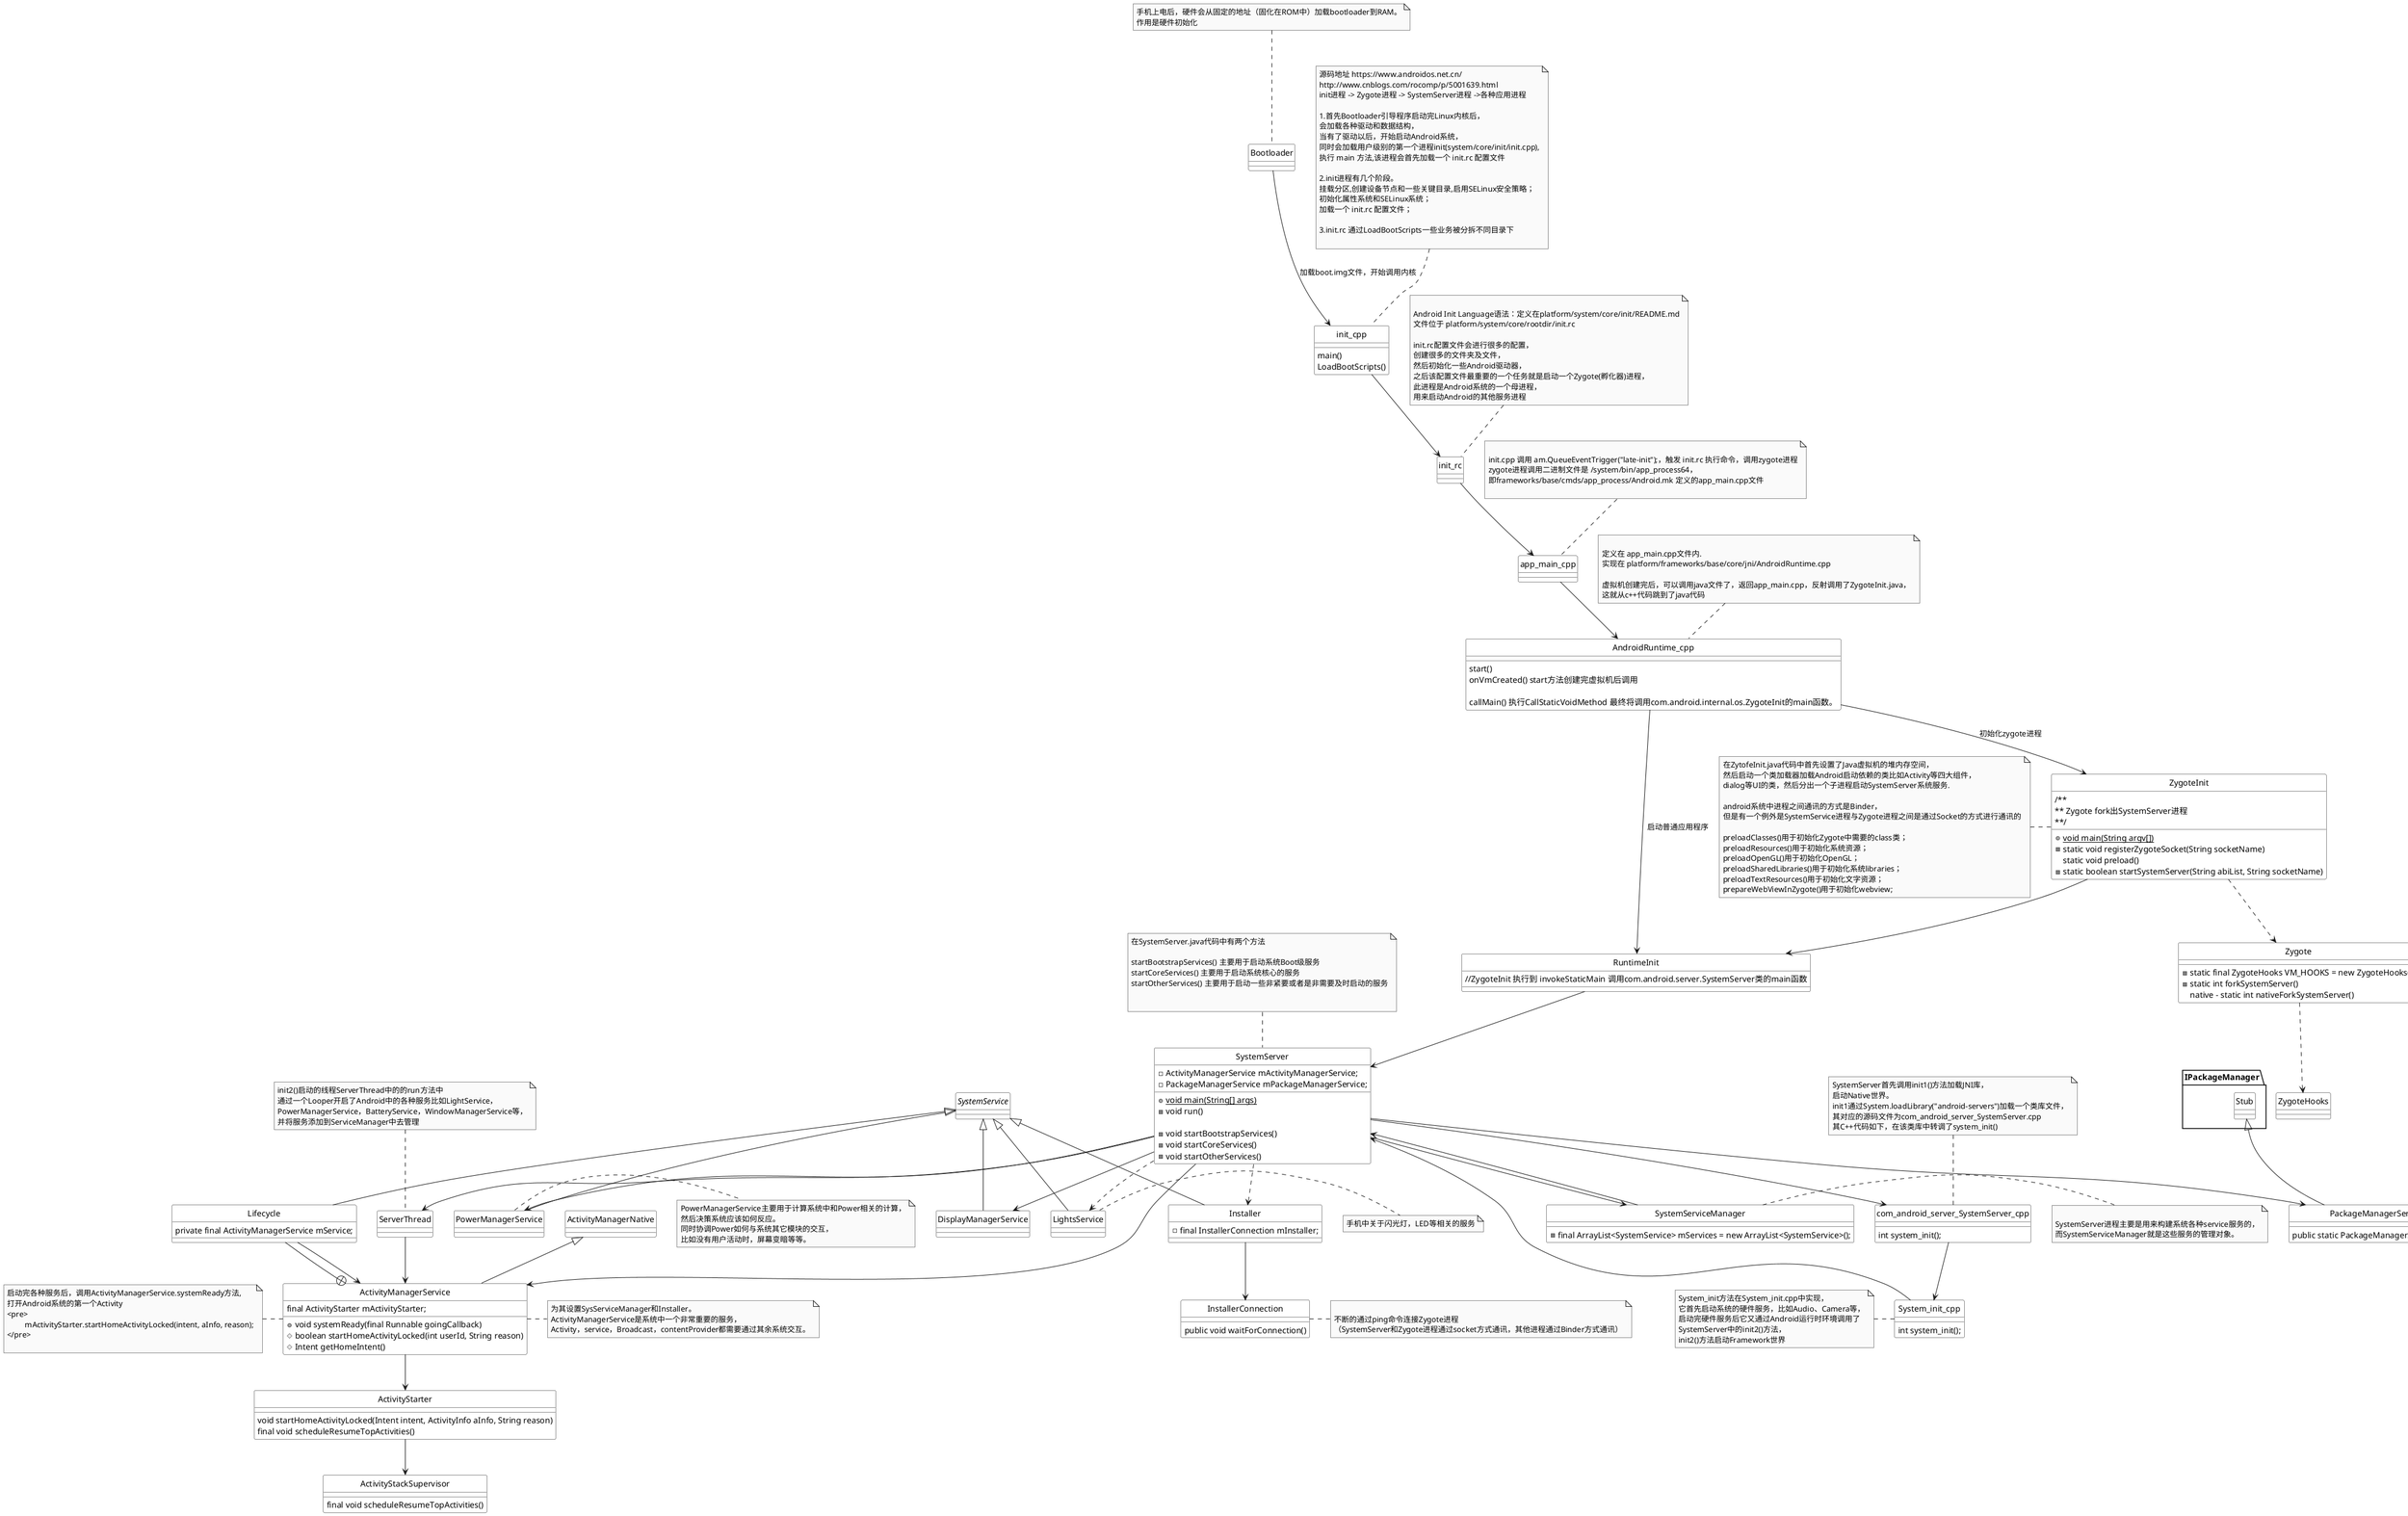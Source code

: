 @startuml

skinparam monochrome true
skinparam classBackgroundColor transparent
skinparam style strictuml
skinparam shadowing false

class Bootloader{

}
note top of Bootloader 
手机上电后，硬件会从固定的地址（固化在ROM中）加载bootloader到RAM。
作用是硬件初始化
end note
Bootloader --> init_cpp :加载boot.img文件，开始调用内核

class init_cpp {
	main()
	LoadBootScripts()
}


note top of init_cpp
源码地址 https://www.androidos.net.cn/
http://www.cnblogs.com/rocomp/p/5001639.html
init进程 –> Zygote进程 –> SystemServer进程 –>各种应用进程

1.首先Bootloader引导程序启动完Linux内核后，
会加载各种驱动和数据结构，
当有了驱动以后，开始启动Android系统，
同时会加载用户级别的第一个进程init(system/core/init/init.cpp),
执行 main 方法,该进程会首先加载一个 init.rc 配置文件

2.init进程有几个阶段。
挂载分区,创建设备节点和一些关键目录,启用SELinux安全策略；
初始化属性系统和SELinux系统；
加载一个 init.rc 配置文件；

3.init.rc 通过LoadBootScripts一些业务被分拆不同目录下

end note

class init_rc{
	

}
note top of init_rc
 
Android Init Language语法：定义在platform/system/core/init/README.md
文件位于 platform/system/core/rootdir/init.rc

init.rc配置文件会进行很多的配置，
创建很多的文件夹及文件，
然后初始化一些Android驱动器，
之后该配置文件最重要的一个任务就是启动一个Zygote(孵化器)进程，
此进程是Android系统的一个母进程，
用来启动Android的其他服务进程
end note

class app_main_cpp{
	
}
note top of app_main_cpp

init.cpp 调用 am.QueueEventTrigger("late-init");，触发 init.rc 执行命令，调用zygote进程
zygote进程调用二进制文件是 /system/bin/app_process64，
即frameworks/base/cmds/app_process/Android.mk 定义的app_main.cpp文件

end note

class AndroidRuntime_cpp{
	start()
	onVmCreated() start方法创建完虚拟机后调用

	callMain() 执行CallStaticVoidMethod 最终将调用com.android.internal.os.ZygoteInit的main函数。
}
note top of AndroidRuntime_cpp

定义在 app_main.cpp文件内.
实现在 platform/frameworks/base/core/jni/AndroidRuntime.cpp

虚拟机创建完后，可以调用java文件了，返回app_main.cpp，反射调用了ZygoteInit.java，
这就从c++代码跳到了java代码
end note



class ZygoteInit {
	+ {static} void main(String argv[])
	- static void registerZygoteSocket(String socketName)
	static void preload()
	/**
	** Zygote fork出SystemServer进程
	**/
	- static boolean startSystemServer(String abiList, String socketName)
}

note left of ZygoteInit
在ZytofeInit.java代码中首先设置了Java虚拟机的堆内存空间，
然后启动一个类加载器加载Android启动依赖的类比如Activity等四大组件，
dialog等UI的类，然后分出一个子进程启动SystemServer系统服务.

android系统中进程之间通讯的方式是Binder，
但是有一个例外是SystemService进程与Zygote进程之间是通过Socket的方式进行通讯的

preloadClasses()用于初始化Zygote中需要的class类； 
preloadResources()用于初始化系统资源； 
preloadOpenGL()用于初始化OpenGL； 
preloadSharedLibraries()用于初始化系统libraries； 
preloadTextResources()用于初始化文字资源； 
prepareWebViewInZygote()用于初始化webview;
end note

class RuntimeInit{

	//ZygoteInit 执行到 invokeStaticMain 调用com.android.server.SystemServer类的main函数
}
 

class Zygote{
	- static final ZygoteHooks VM_HOOKS = new ZygoteHooks();
	- static int forkSystemServer()
	native - static int nativeForkSystemServer()
}
class ZygoteHooks {
	
}

class SystemServer {
	- ActivityManagerService mActivityManagerService;
	- PackageManagerService mPackageManagerService;

	+ {static}  void main(String[] args)
	- void run()

	- void startBootstrapServices()
	- void startCoreServices()
	- void startOtherServices()
}
note top of SystemServer
在SystemServer.java代码中有两个方法

startBootstrapServices() 主要用于启动系统Boot级服务 
startCoreServices() 主要用于启动系统核心的服务 
startOtherServices() 主要用于启动一些非紧要或者是非需要及时启动的服务


end note


class SystemServiceManager {
	- final ArrayList<SystemService> mServices = new ArrayList<SystemService>();
}
note right of SystemServiceManager

SystemServer进程主要是用来构建系统各种service服务的，
而SystemServiceManager就是这些服务的管理对象。
end note


class com_android_server_SystemServer_cpp {
	int system_init();

}
note top of com_android_server_SystemServer_cpp
SystemServer首先调用init1()方法加载JNI库，
启动Native世界。
init1通过System.loadLibrary("android-servers")加载一个类库文件，
其对应的源码文件为com_android_server_SystemServer.cpp 
其C++代码如下，在该类库中转调了system_init()
end note


class System_init_cpp{
	int system_init();
}
note left of System_init_cpp
System_init方法在System_init.cpp中实现，
它首先启动系统的硬件服务，比如Audio、Camera等，
启动完硬件服务后它又通过Android运行时环境调用了
SystemServer中的init2()方法，
init2()方法启动Framework世界
end note

class ServerThread {
	
}
note top of ServerThread
init2()启动的线程ServerThread中的的run方法中
通过一个Looper开启了Android中的各种服务比如LightService，
PowerManagerService，BatteryService，WindowManagerService等，
并将服务添加到ServiceManager中去管理
end note

class ActivityManagerService {
	final ActivityStarter mActivityStarter;


	+ void systemReady(final Runnable goingCallback)
	# boolean startHomeActivityLocked(int userId, String reason)
	# Intent getHomeIntent()
}
note left of ActivityManagerService
	启动完各种服务后，调用ActivityManagerService.systemReady方法,
	打开Android系统的第一个Activity
	<pre>
		 mActivityStarter.startHomeActivityLocked(intent, aInfo, reason);
	</pre>

end note
class ActivityStarter {
	void startHomeActivityLocked(Intent intent, ActivityInfo aInfo, String reason)
	final void scheduleResumeTopActivities()
}

class ActivityStackSupervisor{
	final void scheduleResumeTopActivities()

}




init_cpp --> init_rc
init_rc --> app_main_cpp

app_main_cpp --> AndroidRuntime_cpp
AndroidRuntime_cpp --> ZygoteInit :初始化zygote进程
AndroidRuntime_cpp --> RuntimeInit :启动普通应用程序
ZygoteInit --> RuntimeInit
RuntimeInit --> SystemServer
SystemServer --> com_android_server_SystemServer_cpp
com_android_server_SystemServer_cpp --> System_init_cpp
System_init_cpp --> SystemServer
SystemServer --> ServerThread
ServerThread --> ActivityManagerService
ActivityManagerService --> ActivityStarter
ActivityStarter --> ActivityStackSupervisor
ZygoteInit ..> Zygote
Zygote ..> ZygoteHooks
SystemServer --> SystemServiceManager
SystemServiceManager --> SystemServer


abstract class SystemService{
	
}
class Installer extends SystemService{
	- final InstallerConnection mInstaller;
	
}
class InstallerConnection {
	public void waitForConnection()
}
note right of InstallerConnection

不断的通过ping命令连接Zygote进程
（SystemServer和Zygote进程通过socket方式通讯，其他进程通过Binder方式通讯）
end note


class ActivityManagerService extends ActivityManagerNative{
	
}
note right of ActivityManagerService
为其设置SysServiceManager和Installer。
ActivityManagerService是系统中一个非常重要的服务，
Activity，service，Broadcast，contentProvider都需要通过其余系统交互。
end note


class Lifecycle extends SystemService{
	private final ActivityManagerService mService;
}

class PowerManagerService extends SystemService{
	
}
note right of PowerManagerService
PowerManagerService主要用于计算系统中和Power相关的计算，
然后决策系统应该如何反应。
同时协调Power如何与系统其它模块的交互，
比如没有用户活动时，屏幕变暗等等。
end note
class LightsService extends SystemService{
	
}

note right of LightsService
手机中关于闪光灯，LED等相关的服务
end note

class DisplayManagerService extends SystemService{
	
}

class PackageManagerService extends IPackageManager.Stub{
	public static PackageManagerService main()

}
note right of PackageManagerService
apk文件的安装，解析，删除，卸载等等操作。

end note
SystemServer ..> Installer

Installer --> InstallerConnection

Lifecycle --+ ActivityManagerService
SystemServer --> ActivityManagerService
Lifecycle --> ActivityManagerService
SystemServer --> PowerManagerService
SystemServer ..> LightsService
SystemServer --> DisplayManagerService

SystemServer --> PackageManagerService



/'
root@android:/ # ps
USER     PID   PPID  VSIZE  RSS     WCHAN    PC         NAME
root      1     0     420    248   c01bad0a 08054826 S /init
root      2     0     0      0     c013aef2 00000000 S kthreadd
root      3     2     0      0     c0129129 00000000 S ksoftirqd/0
root      4     2     0      0     c01375c3 00000000 S kworker/0:0
root      5     2     0      0     c01375c3 00000000 S kworker/u:0
root      6     2     0      0     c01611c4 00000000 S migration/0
root      7     2     0      0     c0136c9d 00000000 S khelper
root      8     2     0      0     c0197604 00000000 S sync_supers
root      9     2     0      0     c0198197 00000000 S bdi-default
root      10    2     0      0     c0136c9d 00000000 S kintegrityd
root      11    2     0      0     c0136c9d 00000000 S kblockd
root      12    2     0      0     c0136c9d 00000000 S ata_sff
root      13    2     0      0     c038380b 00000000 S khubd
root      14    2     0      0     c01375c3 00000000 S kworker/0:1
root      16    2     0      0     c0191c27 00000000 S kswapd0
root      17    2     0      0     c01d7fdd 00000000 S fsnotify_mark
root      18    2     0      0     c0136c9d 00000000 S crypto
root      31    2     0      0     c01375c3 00000000 S kworker/u:1
root      32    2     0      0     c032aaec 00000000 S scsi_eh_0
root      33    2     0      0     c032aaec 00000000 S scsi_eh_1
root      34    2     0      0     c01375c3 00000000 S kworker/u:2
root      35    2     0      0     c0136c9d 00000000 S kpsmoused
root      36    2     0      0     c0136c9d 00000000 S binder
root      37    2     0      0     c01375c3 00000000 S kworker/u:3
root      38    2     0      0     c01375c3 00000000 S kworker/0:2
root      39    2     0      0     c0511c67 00000000 S krfcommd
root      40    2     0      0     c0136c9d 00000000 S deferwq
root      41    1     424    4     c01bad0a 08054826 S /sbin/ueventd
root      47    2     0      0     c02473d3 00000000 S jbd2/sda6-8
root      48    2     0      0     c0136c9d 00000000 S ext4-dio-unwrit
root      49    2     0      0     c02473d3 00000000 S jbd2/sdb1-8
root      50    2     0      0     c0136c9d 00000000 S ext4-dio-unwrit
root      51    2     0      0     c02473d3 00000000 S jbd2/sdb3-8
root      52    2     0      0     c0136c9d 00000000 S ext4-dio-unwrit
root      53    2     0      0     c0136c9d 00000000 S iprt
root      56    1     11524  2136  ffffffff b7488f80 S /system/bin/genyd
radio     57    1     6052   928   c02eb151 b75c9a0e S /system/bin/logwrapper
shell     58    1     6396   1376  c02eb151 b7591a0e S /system/bin/sh
root      59    1     6864   180   ffffffff 0805a18c S /sbin/adbd
radio     61    57    8404   1176  ffffffff b75aee53 S /system/bin/genybaseband
root      95    1     2096   184   c01bad0a b76a15ba S /sbin/v86d
system    141   1     6208   928   c03ea413 b75addbe S /system/bin/servicemanager
root      142   1     10364  1556  ffffffff b75b29c1 S /system/bin/vold
root      143   1     6260   1180  c0438608 b75dda0e S /system/bin/vinput
root      144   1     6244   952   c01bad0a b74f8f80 S /system/bin/vinput_seamless
root      145   1     42120  3824  ffffffff b75c6f80 S /system/bin/local_opengl
root      146   1     6244   948   c013e7b8 b75649c1 S /system/bin/local_gps
root      147   1     9716   948   c01bad0a b75adf80 S /system/bin/local_camera
root      148   1     9720   948   c01bad0a b7579f80 S /system/bin/local_camera
root      149   1     16224  1996  ffffffff b755b9c1 S /system/bin/netd
root      150   1     6336   976   c043e1df b7518e53 S /system/bin/debuggerd
radio     151   1     11152  1584  ffffffff b75829c1 S /system/bin/rild
system    152   1     71700  6720  ffffffff b75b1dbe S /system/bin/surfaceflinger
root      153   1     482668 42872 ffffffff b759cf80 S zygote
drm       154   1     16660  3868  ffffffff b7543dbe S /system/bin/drmserver
media     155   1     48052  9072  ffffffff b7584dbe S /system/bin/mediaserver
bluetooth 156   1     7172   1760  c01bad0a b74d15ba S /system/bin/dbus-daemon
root      157   1     6280   1204  c04c6d47 b758ea0e S /system/bin/installd
keystore  158   1     8044   1724  c043e1df b7542e53 S /system/bin/keystore
root      166   59    6396   1384  c02eb151 b74efa0e S /system/bin/sh
root      186   59    6388   1436  c01bad0a b755ef80 S logcat
root      326   2     0      0     c01c9e92 00000000 S flush-8:16
system    342   153   566708 40880 ffffffff b759cdbe S system_server
wifi      409   1     9364   2244  c01bad0a b74dff80 S /system/bin/wpa_supplicant
u0_a40    417   153   518828 61408 ffffffff b759e507 S com.android.systemui
u0_a20    465   153   492044 30352 ffffffff b759e507 S com.android.inputmethod.latin
radio     478   153   508172 30668 ffffffff b759e507 S com.android.phone
u0_a21    494   153   522488 42980 ffffffff b759e507 S com.android.launcher
system    508   153   495692 25680 ffffffff b759e507 S com.android.settings
u0_a0     542   153   515184 37428 ffffffff b759e507 S android.process.acore
u0_a45    560   153   488912 23148 ffffffff b759e507 S com.android.smspush
u0_a12    639   153   491392 26344 ffffffff b759e507 S com.android.deskclock
u0_a0     669   153   495288 26256 ffffffff b759e507 S com.android.contacts
dhcp      713   1     6396   1216  c01bad0a b758c5ba S /system/bin/dhcpcd
u0_a58    725   153   500268 32052 ffffffff b759e507 S cn.trinea.android.developertools
u0_a7     743   153   490696 26688 ffffffff b759e507 S com.android.providers.calendar
u0_a14    761   153   492592 29064 ffffffff b759e507 S android.process.media
u0_a15    811   153   499728 28940 ffffffff b759e507 S com.android.email
u0_a16    837   153   496368 24912 ffffffff b759e507 S com.android.exchange
u0_a26    856   153   494824 27188 ffffffff b759e507 S com.android.mms
u0_a43    907   153   489048 23164 ffffffff b759e507 S com.android.voicedialer
u0_a52    919   153   516232 39744 ffffffff b759e507 S com.wandoujia.phoenix2:channel
u0_a52    944   153   555436 50004 ffffffff b759e507 S com.wandoujia.phoenix2
u0_a6     959   153   495556 25872 ffffffff b759e507 S com.android.calendar
u0_a51    1008  153   493688 26224 ffffffff b759e507 S com.wandoujia.phoenix2.usbproxy
u0_a52    1056  944   7104   1172  ffffffff b7df5a0e S uuids_sys
u0_a52    1075  153   505708 36844 ffffffff b759e507 S com.wandoujia.phoenix2:update_service
u0_a48    1087  153   505316 34112 ffffffff b759e507 S com.woqutz.didi
root      1193  2     0      0     c01c9e92 00000000 S flush-8:32
root      1234  59    6396   1388  c010230d b75a7caa S /system/bin/sh
root      1239  1234  6440   1220  00000000 b7592a0e R ps


查看进程的线程
root@android:/ # ps -T -p 153

'/



@enduml